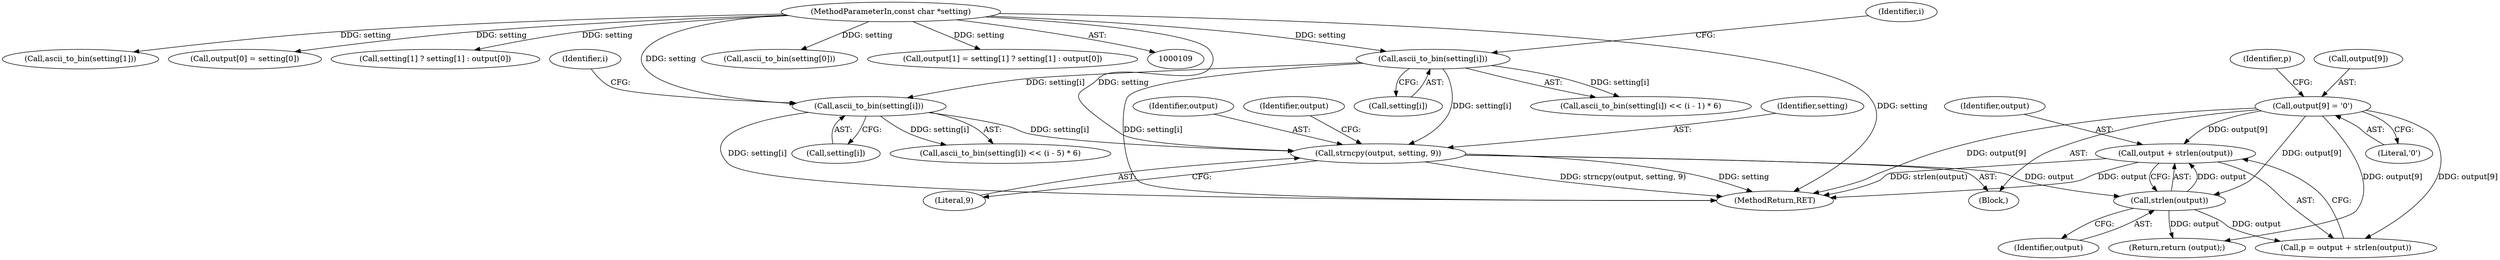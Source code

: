 digraph "0_postgresql_932ded2ed51e8333852e370c7a6dad75d9f236f9@API" {
"1000276" [label="(Call,output + strlen(output))"];
"1000269" [label="(Call,output[9] = '\0')"];
"1000278" [label="(Call,strlen(output))"];
"1000265" [label="(Call,strncpy(output, setting, 9))"];
"1000208" [label="(Call,ascii_to_bin(setting[i]))"];
"1000183" [label="(Call,ascii_to_bin(setting[i]))"];
"1000111" [label="(MethodParameterIn,const char *setting)"];
"1000275" [label="(Identifier,p)"];
"1000273" [label="(Literal,'\0')"];
"1000183" [label="(Call,ascii_to_bin(setting[i]))"];
"1000270" [label="(Call,output[9])"];
"1000182" [label="(Call,ascii_to_bin(setting[i]) << (i - 1) * 6)"];
"1000289" [label="(Call,ascii_to_bin(setting[1]))"];
"1000274" [label="(Call,p = output + strlen(output))"];
"1000279" [label="(Identifier,output)"];
"1000271" [label="(Identifier,output)"];
"1000269" [label="(Call,output[9] = '\0')"];
"1000267" [label="(Identifier,setting)"];
"1000298" [label="(Call,output[0] = setting[0])"];
"1000265" [label="(Call,strncpy(output, setting, 9))"];
"1000214" [label="(Identifier,i)"];
"1000189" [label="(Identifier,i)"];
"1000209" [label="(Call,setting[i])"];
"1000207" [label="(Call,ascii_to_bin(setting[i]) << (i - 5) * 6)"];
"1000277" [label="(Identifier,output)"];
"1000477" [label="(Return,return (output);)"];
"1000309" [label="(Call,setting[1] ? setting[1] : output[0])"];
"1000184" [label="(Call,setting[i])"];
"1000278" [label="(Call,strlen(output))"];
"1000276" [label="(Call,output + strlen(output))"];
"1000479" [label="(MethodReturn,RET)"];
"1000266" [label="(Identifier,output)"];
"1000208" [label="(Call,ascii_to_bin(setting[i]))"];
"1000294" [label="(Call,ascii_to_bin(setting[0]))"];
"1000268" [label="(Literal,9)"];
"1000305" [label="(Call,output[1] = setting[1] ? setting[1] : output[0])"];
"1000111" [label="(MethodParameterIn,const char *setting)"];
"1000166" [label="(Block,)"];
"1000276" -> "1000274"  [label="AST: "];
"1000276" -> "1000278"  [label="CFG: "];
"1000277" -> "1000276"  [label="AST: "];
"1000278" -> "1000276"  [label="AST: "];
"1000274" -> "1000276"  [label="CFG: "];
"1000276" -> "1000479"  [label="DDG: strlen(output)"];
"1000276" -> "1000479"  [label="DDG: output"];
"1000269" -> "1000276"  [label="DDG: output[9]"];
"1000278" -> "1000276"  [label="DDG: output"];
"1000269" -> "1000166"  [label="AST: "];
"1000269" -> "1000273"  [label="CFG: "];
"1000270" -> "1000269"  [label="AST: "];
"1000273" -> "1000269"  [label="AST: "];
"1000275" -> "1000269"  [label="CFG: "];
"1000269" -> "1000479"  [label="DDG: output[9]"];
"1000269" -> "1000274"  [label="DDG: output[9]"];
"1000269" -> "1000278"  [label="DDG: output[9]"];
"1000269" -> "1000477"  [label="DDG: output[9]"];
"1000278" -> "1000279"  [label="CFG: "];
"1000279" -> "1000278"  [label="AST: "];
"1000278" -> "1000274"  [label="DDG: output"];
"1000265" -> "1000278"  [label="DDG: output"];
"1000278" -> "1000477"  [label="DDG: output"];
"1000265" -> "1000166"  [label="AST: "];
"1000265" -> "1000268"  [label="CFG: "];
"1000266" -> "1000265"  [label="AST: "];
"1000267" -> "1000265"  [label="AST: "];
"1000268" -> "1000265"  [label="AST: "];
"1000271" -> "1000265"  [label="CFG: "];
"1000265" -> "1000479"  [label="DDG: strncpy(output, setting, 9)"];
"1000265" -> "1000479"  [label="DDG: setting"];
"1000208" -> "1000265"  [label="DDG: setting[i]"];
"1000183" -> "1000265"  [label="DDG: setting[i]"];
"1000111" -> "1000265"  [label="DDG: setting"];
"1000208" -> "1000207"  [label="AST: "];
"1000208" -> "1000209"  [label="CFG: "];
"1000209" -> "1000208"  [label="AST: "];
"1000214" -> "1000208"  [label="CFG: "];
"1000208" -> "1000479"  [label="DDG: setting[i]"];
"1000208" -> "1000207"  [label="DDG: setting[i]"];
"1000183" -> "1000208"  [label="DDG: setting[i]"];
"1000111" -> "1000208"  [label="DDG: setting"];
"1000183" -> "1000182"  [label="AST: "];
"1000183" -> "1000184"  [label="CFG: "];
"1000184" -> "1000183"  [label="AST: "];
"1000189" -> "1000183"  [label="CFG: "];
"1000183" -> "1000479"  [label="DDG: setting[i]"];
"1000183" -> "1000182"  [label="DDG: setting[i]"];
"1000111" -> "1000183"  [label="DDG: setting"];
"1000111" -> "1000109"  [label="AST: "];
"1000111" -> "1000479"  [label="DDG: setting"];
"1000111" -> "1000289"  [label="DDG: setting"];
"1000111" -> "1000294"  [label="DDG: setting"];
"1000111" -> "1000298"  [label="DDG: setting"];
"1000111" -> "1000305"  [label="DDG: setting"];
"1000111" -> "1000309"  [label="DDG: setting"];
}

